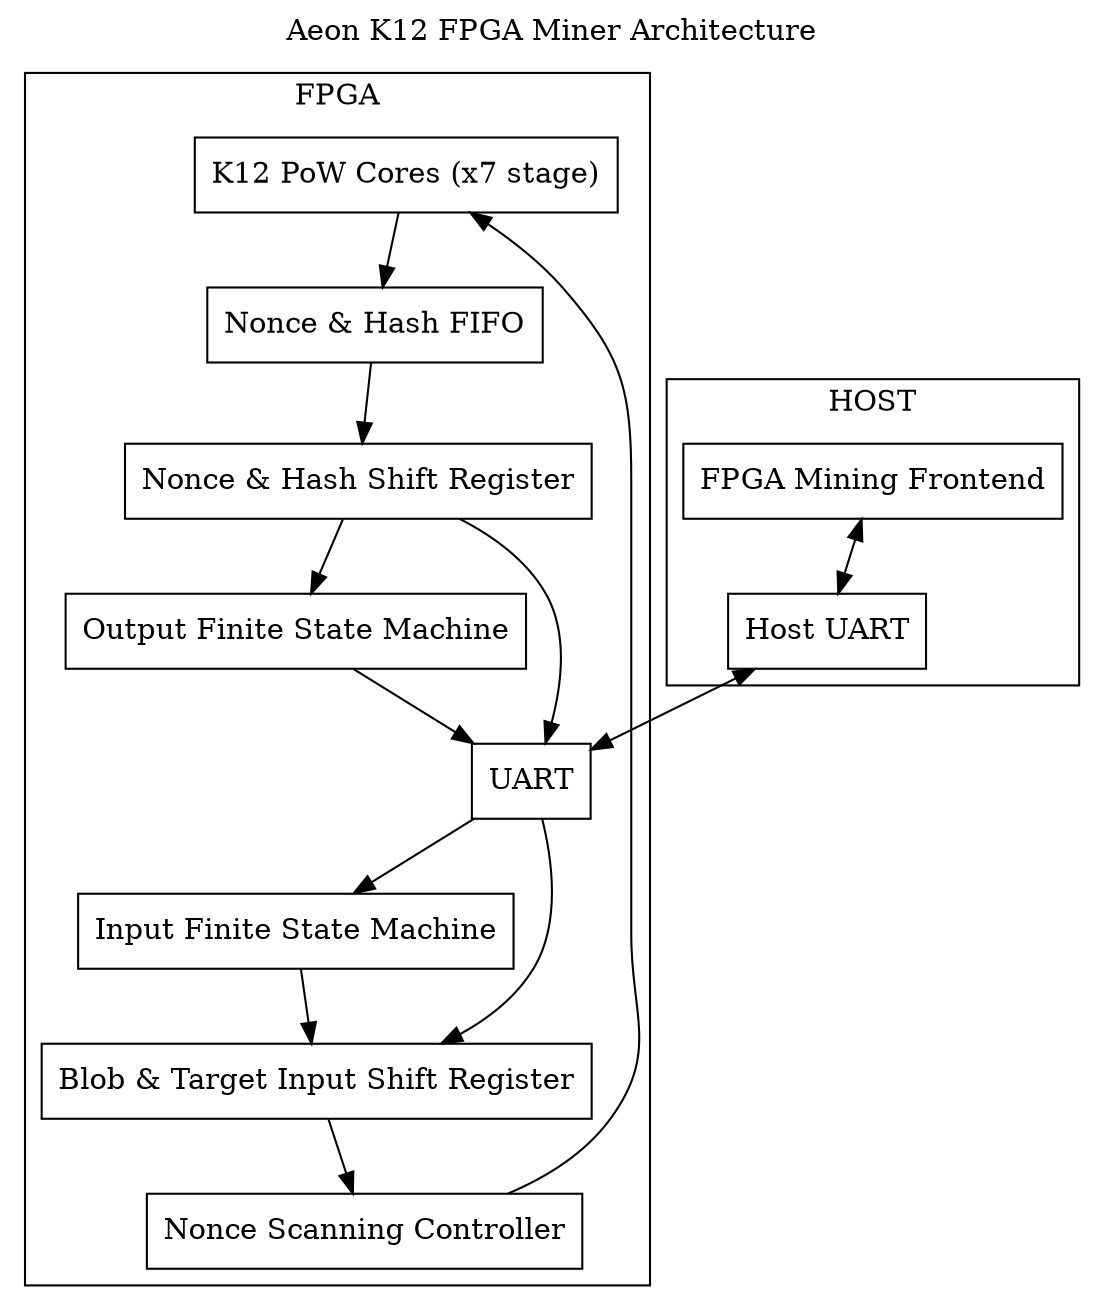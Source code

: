 digraph "Aeon K12 FPGA Miner Architecture"
{
	labelloc="t";
	label="Aeon K12 FPGA Miner Architecture";
	rankdir=TD
	node [shape=box]
	pow [label="K12 PoW Cores (x7 stage)"]
	nsc [label="Nonce Scanning Controller"]
	ifsm [label="Input Finite State Machine"]
	ofsm [label="Output Finite State Machine"]
	uart [label="UART"]
	fifo [label="Nonce & Hash FIFO"]
	bisr [label="Blob & Target Input Shift Register"]
	nhsr [label="Nonce & Hash Shift Register"]

	frontend [label="FPGA Mining Frontend"]
	host_uart [label="Host UART"]

	subgraph cluster_fpga {
		label = "FPGA";

		uart -> ifsm
		ofsm -> uart
		ifsm -> bisr
		uart -> bisr
		bisr -> nsc
		nsc -> pow
		pow -> fifo
		fifo -> nhsr
		nhsr -> ofsm
		nhsr -> uart
	}
	subgraph cluster_host {
		label = "HOST";

		frontend -> host_uart [dir=both]
		host_uart -> uart [dir=both]
	}
}

